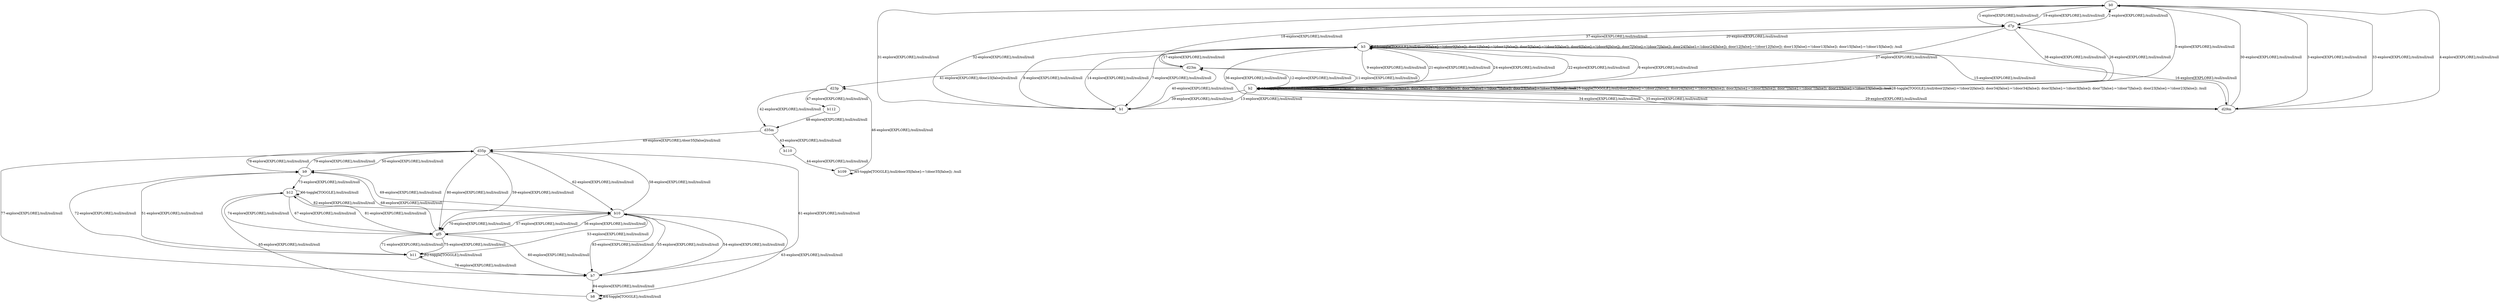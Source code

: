 # Total number of goals covered by this test: 1
# b7 --> b8

digraph g {
"b0" -> "d7p" [label = "1-explore[EXPLORE];/null/null/null"];
"d7p" -> "b0" [label = "2-explore[EXPLORE];/null/null/null"];
"b0" -> "d29m" [label = "3-explore[EXPLORE];/null/null/null"];
"d29m" -> "b0" [label = "4-explore[EXPLORE];/null/null/null"];
"b0" -> "b2" [label = "5-explore[EXPLORE];/null/null/null"];
"b2" -> "b3" [label = "6-explore[EXPLORE];/null/null/null"];
"b3" -> "b1" [label = "7-explore[EXPLORE];/null/null/null"];
"b1" -> "b3" [label = "8-explore[EXPLORE];/null/null/null"];
"b3" -> "b2" [label = "9-explore[EXPLORE];/null/null/null"];
"b2" -> "b2" [label = "10-toggle[TOGGLE];/null/door2[false]:=!(door2[false]); door34[false]:=!(door34[false]); door3[false]:=!(door3[false]); door7[false]:=!(door7[false]); door23[false]:=!(door23[false]); /null"];
"b2" -> "d23m" [label = "11-explore[EXPLORE];/null/null/null"];
"d23m" -> "b2" [label = "12-explore[EXPLORE];/null/null/null"];
"b2" -> "b1" [label = "13-explore[EXPLORE];/null/null/null"];
"b1" -> "b3" [label = "14-explore[EXPLORE];/null/null/null"];
"b3" -> "d29m" [label = "15-explore[EXPLORE];/null/null/null"];
"d29m" -> "b3" [label = "16-explore[EXPLORE];/null/null/null"];
"b3" -> "d23m" [label = "17-explore[EXPLORE];/null/null/null"];
"d23m" -> "b0" [label = "18-explore[EXPLORE];/null/null/null"];
"b0" -> "d7p" [label = "19-explore[EXPLORE];/null/null/null"];
"d7p" -> "b3" [label = "20-explore[EXPLORE];/null/null/null"];
"b3" -> "b2" [label = "21-explore[EXPLORE];/null/null/null"];
"b2" -> "b3" [label = "22-explore[EXPLORE];/null/null/null"];
"b3" -> "b3" [label = "23-toggle[TOGGLE];/null/door0[false]:=!(door0[false]); door1[false]:=!(door1[false]); door5[false]:=!(door5[false]); door6[false]:=!(door6[false]); door7[false]:=!(door7[false]); door24[false]:=!(door24[false]); door12[false]:=!(door12[false]); door13[false]:=!(door13[false]); door15[false]:=!(door15[false]); /null"];
"b3" -> "b2" [label = "24-explore[EXPLORE];/null/null/null"];
"b2" -> "b2" [label = "25-toggle[TOGGLE];/null/door2[false]:=!(door2[false]); door34[false]:=!(door34[false]); door3[false]:=!(door3[false]); door7[false]:=!(door7[false]); door23[false]:=!(door23[false]); /null"];
"b2" -> "d7p" [label = "26-explore[EXPLORE];/null/null/null"];
"d7p" -> "b2" [label = "27-explore[EXPLORE];/null/null/null"];
"b2" -> "b2" [label = "28-toggle[TOGGLE];/null/door2[false]:=!(door2[false]); door34[false]:=!(door34[false]); door3[false]:=!(door3[false]); door7[false]:=!(door7[false]); door23[false]:=!(door23[false]); /null"];
"b2" -> "d29m" [label = "29-explore[EXPLORE];/null/null/null"];
"d29m" -> "b0" [label = "30-explore[EXPLORE];/null/null/null"];
"b0" -> "b1" [label = "31-explore[EXPLORE];/null/null/null"];
"b1" -> "b0" [label = "32-explore[EXPLORE];/null/null/null"];
"b0" -> "d29m" [label = "33-explore[EXPLORE];/null/null/null"];
"d29m" -> "b2" [label = "34-explore[EXPLORE];/null/null/null"];
"b2" -> "d29m" [label = "35-explore[EXPLORE];/null/null/null"];
"d29m" -> "b3" [label = "36-explore[EXPLORE];/null/null/null"];
"b3" -> "d7p" [label = "37-explore[EXPLORE];/null/null/null"];
"d7p" -> "b2" [label = "38-explore[EXPLORE];/null/null/null"];
"b2" -> "b1" [label = "39-explore[EXPLORE];/null/null/null"];
"b1" -> "d23m" [label = "40-explore[EXPLORE];/null/null/null"];
"d23m" -> "d23p" [label = "41-explore[EXPLORE];/door23[false]/null/null"];
"d23p" -> "d35m" [label = "42-explore[EXPLORE];/null/null/null"];
"d35m" -> "b110" [label = "43-explore[EXPLORE];/null/null/null"];
"b110" -> "b109" [label = "44-explore[EXPLORE];/null/null/null"];
"b109" -> "b109" [label = "45-toggle[TOGGLE];/null/door35[false]:=!(door35[false]); /null"];
"b109" -> "d23p" [label = "46-explore[EXPLORE];/null/null/null"];
"d23p" -> "b112" [label = "47-explore[EXPLORE];/null/null/null"];
"b112" -> "d35m" [label = "48-explore[EXPLORE];/null/null/null"];
"d35m" -> "d35p" [label = "49-explore[EXPLORE];/door35[false]/null/null"];
"d35p" -> "b9" [label = "50-explore[EXPLORE];/null/null/null"];
"b9" -> "b11" [label = "51-explore[EXPLORE];/null/null/null"];
"b11" -> "b11" [label = "52-toggle[TOGGLE];/null/null/null"];
"b11" -> "b10" [label = "53-explore[EXPLORE];/null/null/null"];
"b10" -> "b7" [label = "54-explore[EXPLORE];/null/null/null"];
"b7" -> "b10" [label = "55-explore[EXPLORE];/null/null/null"];
"b10" -> "gf5" [label = "56-explore[EXPLORE];/null/null/null"];
"gf5" -> "b10" [label = "57-explore[EXPLORE];/null/null/null"];
"b10" -> "d35p" [label = "58-explore[EXPLORE];/null/null/null"];
"d35p" -> "gf5" [label = "59-explore[EXPLORE];/null/null/null"];
"gf5" -> "b7" [label = "60-explore[EXPLORE];/null/null/null"];
"b7" -> "d35p" [label = "61-explore[EXPLORE];/null/null/null"];
"d35p" -> "b10" [label = "62-explore[EXPLORE];/null/null/null"];
"b10" -> "b8" [label = "63-explore[EXPLORE];/null/null/null"];
"b8" -> "b8" [label = "64-toggle[TOGGLE];/null/null/null"];
"b8" -> "b12" [label = "65-explore[EXPLORE];/null/null/null"];
"b12" -> "b12" [label = "66-toggle[TOGGLE];/null/null/null"];
"b12" -> "gf5" [label = "67-explore[EXPLORE];/null/null/null"];
"gf5" -> "b9" [label = "68-explore[EXPLORE];/null/null/null"];
"b9" -> "b10" [label = "69-explore[EXPLORE];/null/null/null"];
"b10" -> "gf5" [label = "70-explore[EXPLORE];/null/null/null"];
"gf5" -> "b11" [label = "71-explore[EXPLORE];/null/null/null"];
"b11" -> "b9" [label = "72-explore[EXPLORE];/null/null/null"];
"b9" -> "b12" [label = "73-explore[EXPLORE];/null/null/null"];
"b12" -> "gf5" [label = "74-explore[EXPLORE];/null/null/null"];
"gf5" -> "b11" [label = "75-explore[EXPLORE];/null/null/null"];
"b11" -> "b7" [label = "76-explore[EXPLORE];/null/null/null"];
"b7" -> "d35p" [label = "77-explore[EXPLORE];/null/null/null"];
"d35p" -> "b9" [label = "78-explore[EXPLORE];/null/null/null"];
"b9" -> "d35p" [label = "79-explore[EXPLORE];/null/null/null"];
"d35p" -> "gf5" [label = "80-explore[EXPLORE];/null/null/null"];
"gf5" -> "b12" [label = "81-explore[EXPLORE];/null/null/null"];
"b12" -> "b10" [label = "82-explore[EXPLORE];/null/null/null"];
"b10" -> "b7" [label = "83-explore[EXPLORE];/null/null/null"];
"b7" -> "b8" [label = "84-explore[EXPLORE];/null/null/null"];
}